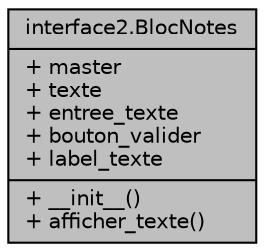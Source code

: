 digraph "interface2.BlocNotes"
{
  edge [fontname="Helvetica",fontsize="10",labelfontname="Helvetica",labelfontsize="10"];
  node [fontname="Helvetica",fontsize="10",shape=record];
  Node1 [label="{interface2.BlocNotes\n|+ master\l+ texte\l+ entree_texte\l+ bouton_valider\l+ label_texte\l|+ __init__()\l+ afficher_texte()\l}",height=0.2,width=0.4,color="black", fillcolor="grey75", style="filled", fontcolor="black"];
}
